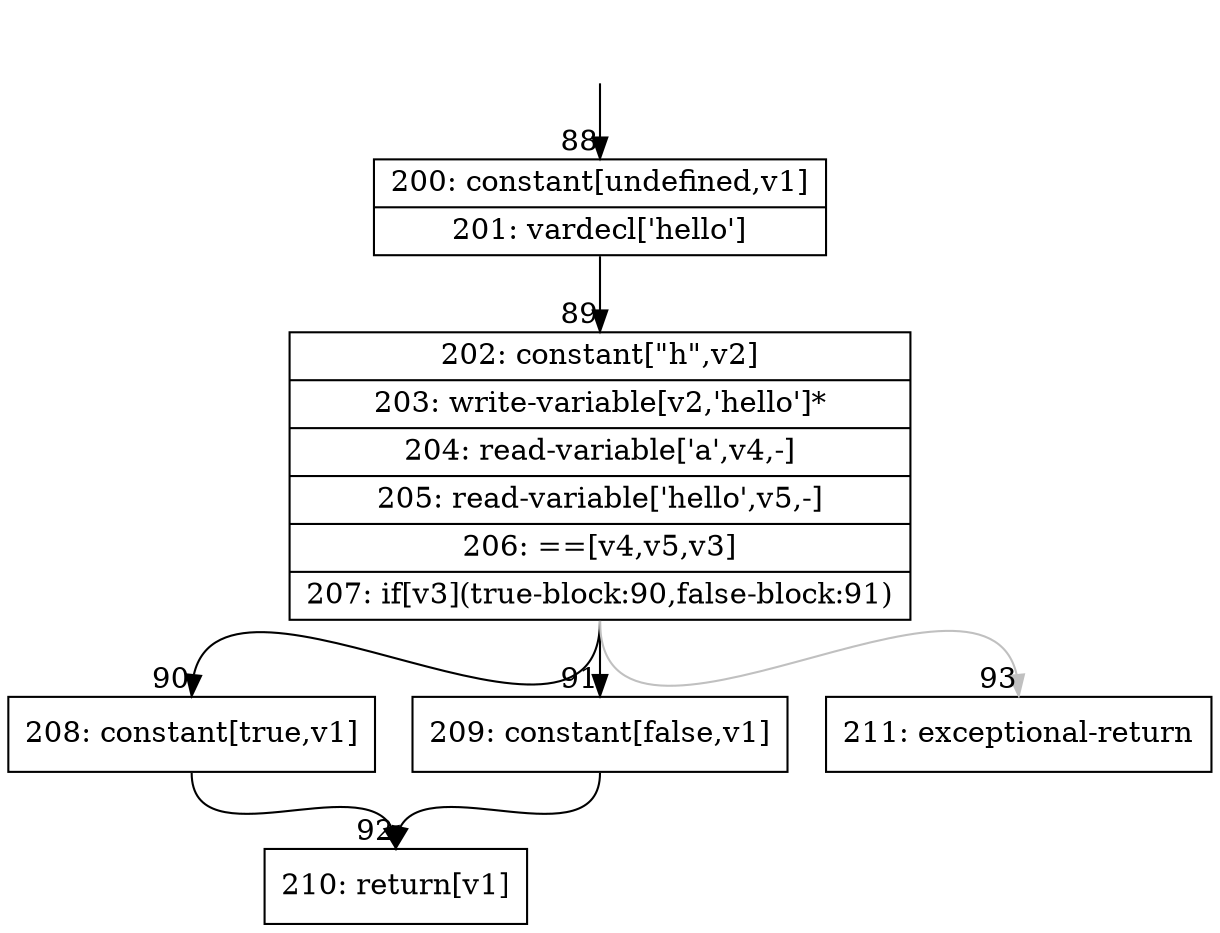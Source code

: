 digraph {
rankdir="TD"
BB_entry17[shape=none,label=""];
BB_entry17 -> BB88 [tailport=s, headport=n, headlabel="    88"]
BB88 [shape=record label="{200: constant[undefined,v1]|201: vardecl['hello']}" ] 
BB88 -> BB89 [tailport=s, headport=n, headlabel="      89"]
BB89 [shape=record label="{202: constant[\"h\",v2]|203: write-variable[v2,'hello']*|204: read-variable['a',v4,-]|205: read-variable['hello',v5,-]|206: ==[v4,v5,v3]|207: if[v3](true-block:90,false-block:91)}" ] 
BB89 -> BB90 [tailport=s, headport=n, headlabel="      90"]
BB89 -> BB91 [tailport=s, headport=n, headlabel="      91"]
BB89 -> BB93 [tailport=s, headport=n, color=gray, headlabel="      93"]
BB90 [shape=record label="{208: constant[true,v1]}" ] 
BB90 -> BB92 [tailport=s, headport=n, headlabel="      92"]
BB91 [shape=record label="{209: constant[false,v1]}" ] 
BB91 -> BB92 [tailport=s, headport=n]
BB92 [shape=record label="{210: return[v1]}" ] 
BB93 [shape=record label="{211: exceptional-return}" ] 
//#$~ 119
}

